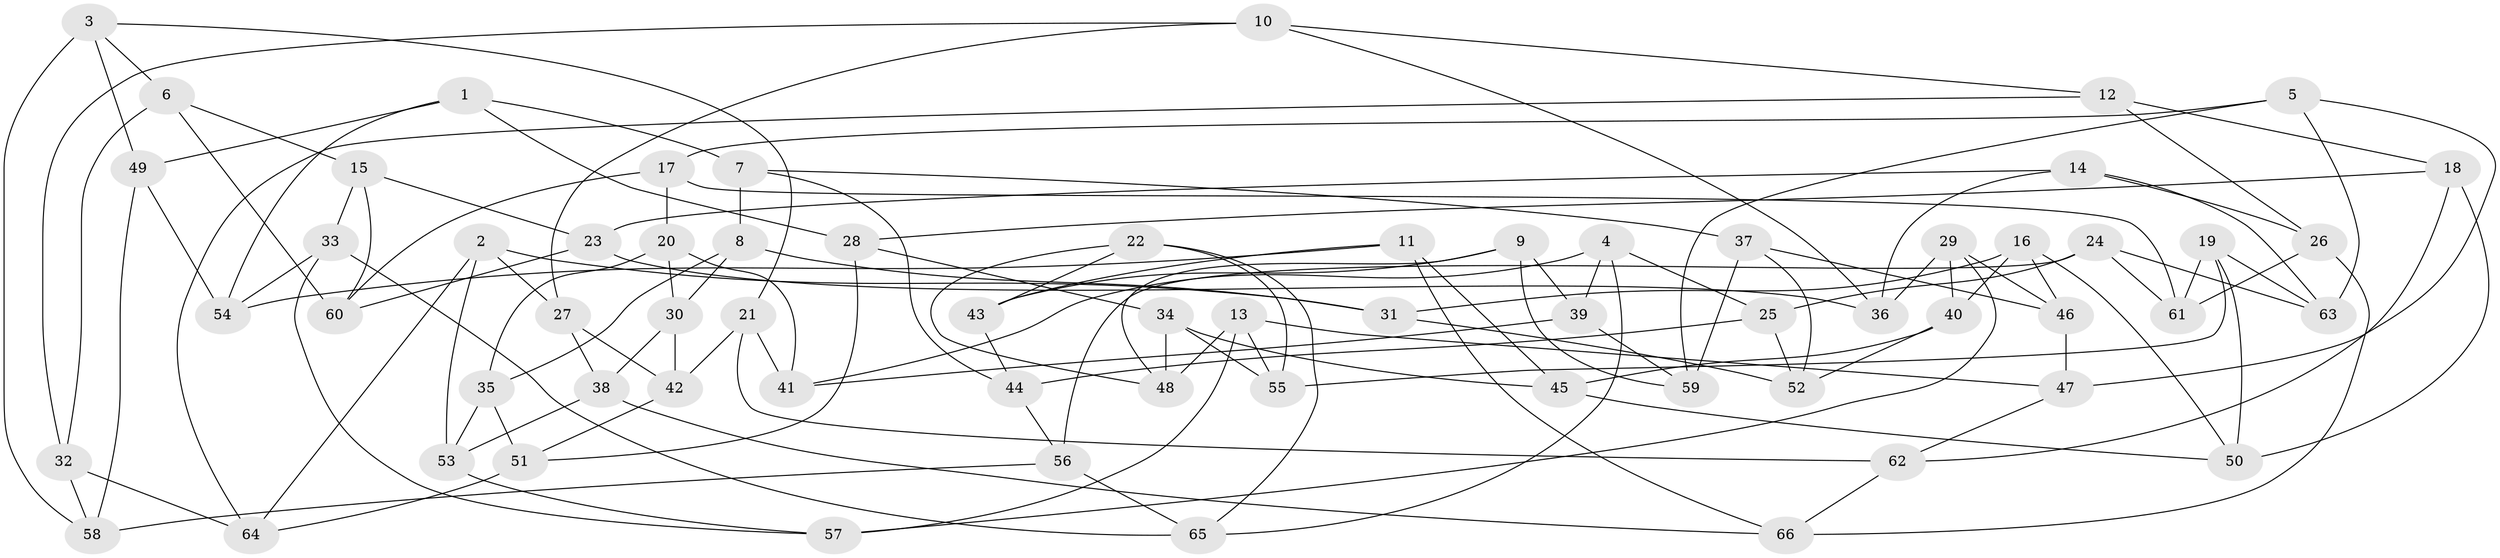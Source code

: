 // Generated by graph-tools (version 1.1) at 2025/56/03/09/25 04:56:36]
// undirected, 66 vertices, 132 edges
graph export_dot {
graph [start="1"]
  node [color=gray90,style=filled];
  1;
  2;
  3;
  4;
  5;
  6;
  7;
  8;
  9;
  10;
  11;
  12;
  13;
  14;
  15;
  16;
  17;
  18;
  19;
  20;
  21;
  22;
  23;
  24;
  25;
  26;
  27;
  28;
  29;
  30;
  31;
  32;
  33;
  34;
  35;
  36;
  37;
  38;
  39;
  40;
  41;
  42;
  43;
  44;
  45;
  46;
  47;
  48;
  49;
  50;
  51;
  52;
  53;
  54;
  55;
  56;
  57;
  58;
  59;
  60;
  61;
  62;
  63;
  64;
  65;
  66;
  1 -- 7;
  1 -- 49;
  1 -- 28;
  1 -- 54;
  2 -- 31;
  2 -- 64;
  2 -- 27;
  2 -- 53;
  3 -- 58;
  3 -- 21;
  3 -- 49;
  3 -- 6;
  4 -- 39;
  4 -- 41;
  4 -- 25;
  4 -- 65;
  5 -- 17;
  5 -- 47;
  5 -- 59;
  5 -- 63;
  6 -- 60;
  6 -- 15;
  6 -- 32;
  7 -- 37;
  7 -- 8;
  7 -- 44;
  8 -- 35;
  8 -- 31;
  8 -- 30;
  9 -- 39;
  9 -- 43;
  9 -- 48;
  9 -- 59;
  10 -- 32;
  10 -- 27;
  10 -- 12;
  10 -- 36;
  11 -- 45;
  11 -- 66;
  11 -- 43;
  11 -- 54;
  12 -- 64;
  12 -- 26;
  12 -- 18;
  13 -- 57;
  13 -- 55;
  13 -- 47;
  13 -- 48;
  14 -- 26;
  14 -- 36;
  14 -- 63;
  14 -- 23;
  15 -- 33;
  15 -- 60;
  15 -- 23;
  16 -- 50;
  16 -- 46;
  16 -- 31;
  16 -- 40;
  17 -- 60;
  17 -- 61;
  17 -- 20;
  18 -- 50;
  18 -- 62;
  18 -- 28;
  19 -- 61;
  19 -- 63;
  19 -- 55;
  19 -- 50;
  20 -- 30;
  20 -- 35;
  20 -- 41;
  21 -- 42;
  21 -- 41;
  21 -- 62;
  22 -- 43;
  22 -- 48;
  22 -- 65;
  22 -- 55;
  23 -- 60;
  23 -- 36;
  24 -- 56;
  24 -- 63;
  24 -- 25;
  24 -- 61;
  25 -- 52;
  25 -- 44;
  26 -- 61;
  26 -- 66;
  27 -- 38;
  27 -- 42;
  28 -- 51;
  28 -- 34;
  29 -- 36;
  29 -- 46;
  29 -- 57;
  29 -- 40;
  30 -- 42;
  30 -- 38;
  31 -- 52;
  32 -- 58;
  32 -- 64;
  33 -- 57;
  33 -- 65;
  33 -- 54;
  34 -- 55;
  34 -- 45;
  34 -- 48;
  35 -- 51;
  35 -- 53;
  37 -- 59;
  37 -- 52;
  37 -- 46;
  38 -- 66;
  38 -- 53;
  39 -- 41;
  39 -- 59;
  40 -- 45;
  40 -- 52;
  42 -- 51;
  43 -- 44;
  44 -- 56;
  45 -- 50;
  46 -- 47;
  47 -- 62;
  49 -- 54;
  49 -- 58;
  51 -- 64;
  53 -- 57;
  56 -- 58;
  56 -- 65;
  62 -- 66;
}
